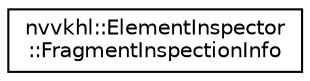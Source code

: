 digraph "Graphical Class Hierarchy"
{
 // LATEX_PDF_SIZE
  edge [fontname="Helvetica",fontsize="10",labelfontname="Helvetica",labelfontsize="10"];
  node [fontname="Helvetica",fontsize="10",shape=record];
  rankdir="LR";
  Node0 [label="nvvkhl::ElementInspector\l::FragmentInspectionInfo",height=0.2,width=0.4,color="black", fillcolor="white", style="filled",URL="$structnvvkhl_1_1_element_inspector_1_1_fragment_inspection_info.html",tooltip=" "];
}
